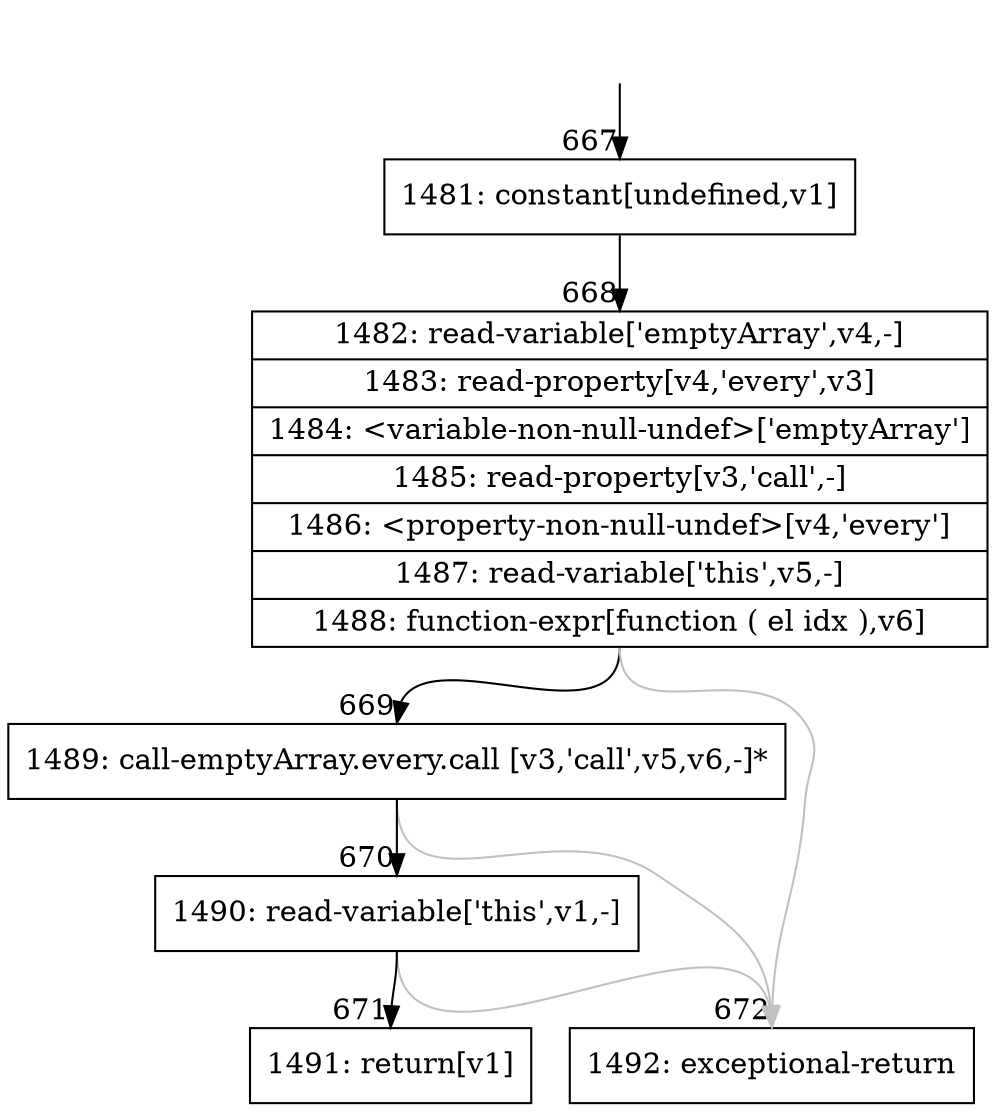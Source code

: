 digraph {
rankdir="TD"
BB_entry59[shape=none,label=""];
BB_entry59 -> BB667 [tailport=s, headport=n, headlabel="    667"]
BB667 [shape=record label="{1481: constant[undefined,v1]}" ] 
BB667 -> BB668 [tailport=s, headport=n, headlabel="      668"]
BB668 [shape=record label="{1482: read-variable['emptyArray',v4,-]|1483: read-property[v4,'every',v3]|1484: \<variable-non-null-undef\>['emptyArray']|1485: read-property[v3,'call',-]|1486: \<property-non-null-undef\>[v4,'every']|1487: read-variable['this',v5,-]|1488: function-expr[function ( el idx ),v6]}" ] 
BB668 -> BB669 [tailport=s, headport=n, headlabel="      669"]
BB668 -> BB672 [tailport=s, headport=n, color=gray, headlabel="      672"]
BB669 [shape=record label="{1489: call-emptyArray.every.call [v3,'call',v5,v6,-]*}" ] 
BB669 -> BB670 [tailport=s, headport=n, headlabel="      670"]
BB669 -> BB672 [tailport=s, headport=n, color=gray]
BB670 [shape=record label="{1490: read-variable['this',v1,-]}" ] 
BB670 -> BB671 [tailport=s, headport=n, headlabel="      671"]
BB670 -> BB672 [tailport=s, headport=n, color=gray]
BB671 [shape=record label="{1491: return[v1]}" ] 
BB672 [shape=record label="{1492: exceptional-return}" ] 
//#$~ 429
}
